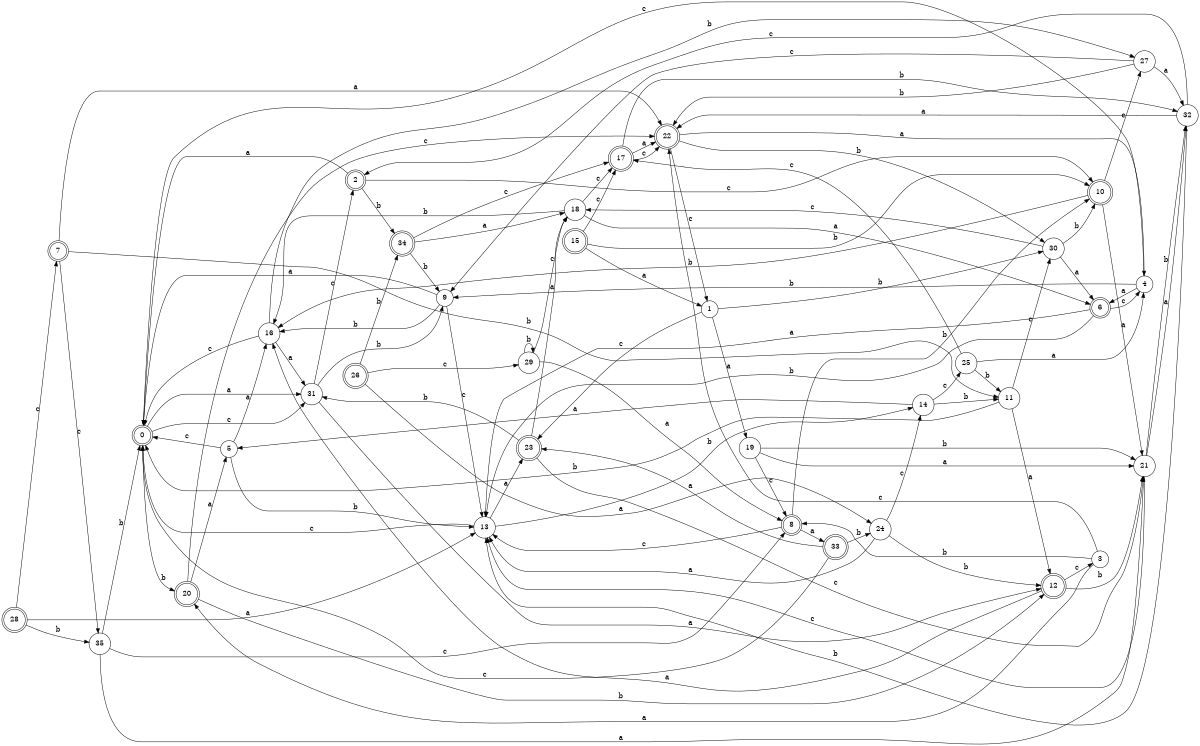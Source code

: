 digraph n29_10 {
__start0 [label="" shape="none"];

rankdir=LR;
size="8,5";

s0 [style="rounded,filled", color="black", fillcolor="white" shape="doublecircle", label="0"];
s1 [style="filled", color="black", fillcolor="white" shape="circle", label="1"];
s2 [style="rounded,filled", color="black", fillcolor="white" shape="doublecircle", label="2"];
s3 [style="filled", color="black", fillcolor="white" shape="circle", label="3"];
s4 [style="filled", color="black", fillcolor="white" shape="circle", label="4"];
s5 [style="filled", color="black", fillcolor="white" shape="circle", label="5"];
s6 [style="rounded,filled", color="black", fillcolor="white" shape="doublecircle", label="6"];
s7 [style="rounded,filled", color="black", fillcolor="white" shape="doublecircle", label="7"];
s8 [style="rounded,filled", color="black", fillcolor="white" shape="doublecircle", label="8"];
s9 [style="filled", color="black", fillcolor="white" shape="circle", label="9"];
s10 [style="rounded,filled", color="black", fillcolor="white" shape="doublecircle", label="10"];
s11 [style="filled", color="black", fillcolor="white" shape="circle", label="11"];
s12 [style="rounded,filled", color="black", fillcolor="white" shape="doublecircle", label="12"];
s13 [style="filled", color="black", fillcolor="white" shape="circle", label="13"];
s14 [style="filled", color="black", fillcolor="white" shape="circle", label="14"];
s15 [style="rounded,filled", color="black", fillcolor="white" shape="doublecircle", label="15"];
s16 [style="filled", color="black", fillcolor="white" shape="circle", label="16"];
s17 [style="rounded,filled", color="black", fillcolor="white" shape="doublecircle", label="17"];
s18 [style="filled", color="black", fillcolor="white" shape="circle", label="18"];
s19 [style="filled", color="black", fillcolor="white" shape="circle", label="19"];
s20 [style="rounded,filled", color="black", fillcolor="white" shape="doublecircle", label="20"];
s21 [style="filled", color="black", fillcolor="white" shape="circle", label="21"];
s22 [style="rounded,filled", color="black", fillcolor="white" shape="doublecircle", label="22"];
s23 [style="rounded,filled", color="black", fillcolor="white" shape="doublecircle", label="23"];
s24 [style="filled", color="black", fillcolor="white" shape="circle", label="24"];
s25 [style="filled", color="black", fillcolor="white" shape="circle", label="25"];
s26 [style="rounded,filled", color="black", fillcolor="white" shape="doublecircle", label="26"];
s27 [style="filled", color="black", fillcolor="white" shape="circle", label="27"];
s28 [style="rounded,filled", color="black", fillcolor="white" shape="doublecircle", label="28"];
s29 [style="filled", color="black", fillcolor="white" shape="circle", label="29"];
s30 [style="filled", color="black", fillcolor="white" shape="circle", label="30"];
s31 [style="filled", color="black", fillcolor="white" shape="circle", label="31"];
s32 [style="filled", color="black", fillcolor="white" shape="circle", label="32"];
s33 [style="rounded,filled", color="black", fillcolor="white" shape="doublecircle", label="33"];
s34 [style="rounded,filled", color="black", fillcolor="white" shape="doublecircle", label="34"];
s35 [style="filled", color="black", fillcolor="white" shape="circle", label="35"];
s0 -> s31 [label="a"];
s0 -> s20 [label="b"];
s0 -> s31 [label="c"];
s1 -> s19 [label="a"];
s1 -> s30 [label="b"];
s1 -> s23 [label="c"];
s2 -> s0 [label="a"];
s2 -> s34 [label="b"];
s2 -> s10 [label="c"];
s3 -> s20 [label="a"];
s3 -> s8 [label="b"];
s3 -> s22 [label="c"];
s4 -> s6 [label="a"];
s4 -> s9 [label="b"];
s4 -> s0 [label="c"];
s5 -> s16 [label="a"];
s5 -> s13 [label="b"];
s5 -> s0 [label="c"];
s6 -> s13 [label="a"];
s6 -> s13 [label="b"];
s6 -> s4 [label="c"];
s7 -> s22 [label="a"];
s7 -> s11 [label="b"];
s7 -> s35 [label="c"];
s8 -> s33 [label="a"];
s8 -> s10 [label="b"];
s8 -> s13 [label="c"];
s9 -> s0 [label="a"];
s9 -> s16 [label="b"];
s9 -> s13 [label="c"];
s10 -> s21 [label="a"];
s10 -> s16 [label="b"];
s10 -> s27 [label="c"];
s11 -> s12 [label="a"];
s11 -> s0 [label="b"];
s11 -> s30 [label="c"];
s12 -> s16 [label="a"];
s12 -> s21 [label="b"];
s12 -> s3 [label="c"];
s13 -> s23 [label="a"];
s13 -> s14 [label="b"];
s13 -> s0 [label="c"];
s14 -> s5 [label="a"];
s14 -> s11 [label="b"];
s14 -> s25 [label="c"];
s15 -> s1 [label="a"];
s15 -> s10 [label="b"];
s15 -> s17 [label="c"];
s16 -> s31 [label="a"];
s16 -> s27 [label="b"];
s16 -> s0 [label="c"];
s17 -> s22 [label="a"];
s17 -> s32 [label="b"];
s17 -> s22 [label="c"];
s18 -> s6 [label="a"];
s18 -> s16 [label="b"];
s18 -> s17 [label="c"];
s19 -> s21 [label="a"];
s19 -> s21 [label="b"];
s19 -> s8 [label="c"];
s20 -> s5 [label="a"];
s20 -> s12 [label="b"];
s20 -> s22 [label="c"];
s21 -> s32 [label="a"];
s21 -> s32 [label="b"];
s21 -> s13 [label="c"];
s22 -> s4 [label="a"];
s22 -> s30 [label="b"];
s22 -> s1 [label="c"];
s23 -> s18 [label="a"];
s23 -> s31 [label="b"];
s23 -> s21 [label="c"];
s24 -> s13 [label="a"];
s24 -> s12 [label="b"];
s24 -> s14 [label="c"];
s25 -> s4 [label="a"];
s25 -> s11 [label="b"];
s25 -> s17 [label="c"];
s26 -> s24 [label="a"];
s26 -> s34 [label="b"];
s26 -> s29 [label="c"];
s27 -> s32 [label="a"];
s27 -> s22 [label="b"];
s27 -> s9 [label="c"];
s28 -> s13 [label="a"];
s28 -> s35 [label="b"];
s28 -> s7 [label="c"];
s29 -> s8 [label="a"];
s29 -> s29 [label="b"];
s29 -> s18 [label="c"];
s30 -> s6 [label="a"];
s30 -> s10 [label="b"];
s30 -> s18 [label="c"];
s31 -> s12 [label="a"];
s31 -> s9 [label="b"];
s31 -> s2 [label="c"];
s32 -> s22 [label="a"];
s32 -> s13 [label="b"];
s32 -> s2 [label="c"];
s33 -> s23 [label="a"];
s33 -> s24 [label="b"];
s33 -> s0 [label="c"];
s34 -> s18 [label="a"];
s34 -> s9 [label="b"];
s34 -> s17 [label="c"];
s35 -> s21 [label="a"];
s35 -> s0 [label="b"];
s35 -> s8 [label="c"];

}